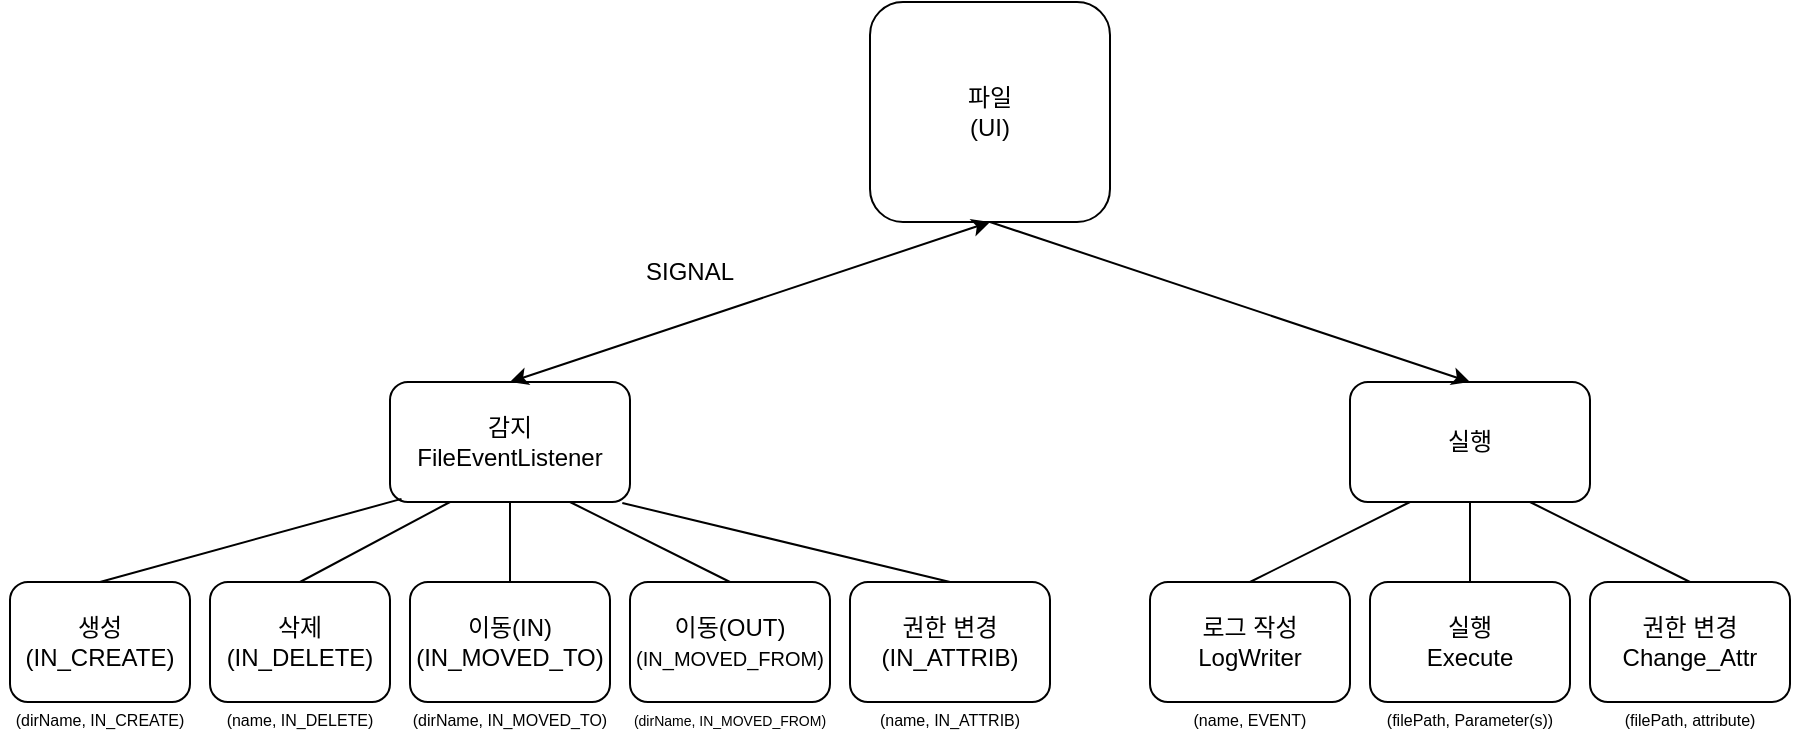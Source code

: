 <mxfile version="24.7.17">
  <diagram id="C5RBs43oDa-KdzZeNtuy" name="Page-1">
    <mxGraphModel dx="945" dy="2195" grid="1" gridSize="10" guides="1" tooltips="1" connect="1" arrows="1" fold="1" page="1" pageScale="1" pageWidth="827" pageHeight="1169" math="0" shadow="0">
      <root>
        <mxCell id="WIyWlLk6GJQsqaUBKTNV-0" />
        <mxCell id="WIyWlLk6GJQsqaUBKTNV-1" parent="WIyWlLk6GJQsqaUBKTNV-0" />
        <mxCell id="bwYw2KyoKcZdkua50ABW-1" value="파일&lt;div&gt;(UI)&lt;/div&gt;" style="rounded=1;whiteSpace=wrap;html=1;" parent="WIyWlLk6GJQsqaUBKTNV-1" vertex="1">
          <mxGeometry x="460" y="200" width="120" height="110" as="geometry" />
        </mxCell>
        <mxCell id="bwYw2KyoKcZdkua50ABW-2" value="감지&lt;div&gt;FileEventListener&lt;/div&gt;" style="rounded=1;whiteSpace=wrap;html=1;" parent="WIyWlLk6GJQsqaUBKTNV-1" vertex="1">
          <mxGeometry x="220" y="390" width="120" height="60" as="geometry" />
        </mxCell>
        <mxCell id="bwYw2KyoKcZdkua50ABW-3" value="실행" style="rounded=1;whiteSpace=wrap;html=1;" parent="WIyWlLk6GJQsqaUBKTNV-1" vertex="1">
          <mxGeometry x="700" y="390" width="120" height="60" as="geometry" />
        </mxCell>
        <mxCell id="bwYw2KyoKcZdkua50ABW-4" value="생성&lt;div&gt;(IN_CREATE)&lt;/div&gt;" style="rounded=1;whiteSpace=wrap;html=1;" parent="WIyWlLk6GJQsqaUBKTNV-1" vertex="1">
          <mxGeometry x="30" y="490" width="90" height="60" as="geometry" />
        </mxCell>
        <mxCell id="bwYw2KyoKcZdkua50ABW-5" value="삭제&lt;br&gt;&lt;div&gt;(IN_DELETE)&lt;/div&gt;" style="rounded=1;whiteSpace=wrap;html=1;" parent="WIyWlLk6GJQsqaUBKTNV-1" vertex="1">
          <mxGeometry x="130" y="490" width="90" height="60" as="geometry" />
        </mxCell>
        <mxCell id="bwYw2KyoKcZdkua50ABW-6" value="이동(IN)&lt;div&gt;(IN_MOVED_TO)&lt;/div&gt;" style="rounded=1;whiteSpace=wrap;html=1;" parent="WIyWlLk6GJQsqaUBKTNV-1" vertex="1">
          <mxGeometry x="230" y="490" width="100" height="60" as="geometry" />
        </mxCell>
        <mxCell id="bwYw2KyoKcZdkua50ABW-7" style="edgeStyle=orthogonalEdgeStyle;rounded=0;orthogonalLoop=1;jettySize=auto;html=1;exitX=0.5;exitY=1;exitDx=0;exitDy=0;" parent="WIyWlLk6GJQsqaUBKTNV-1" source="bwYw2KyoKcZdkua50ABW-5" target="bwYw2KyoKcZdkua50ABW-5" edge="1">
          <mxGeometry relative="1" as="geometry" />
        </mxCell>
        <mxCell id="bwYw2KyoKcZdkua50ABW-8" value="권한 변경&lt;div&gt;(IN_ATTRIB)&lt;/div&gt;" style="rounded=1;whiteSpace=wrap;html=1;" parent="WIyWlLk6GJQsqaUBKTNV-1" vertex="1">
          <mxGeometry x="450" y="490" width="100" height="60" as="geometry" />
        </mxCell>
        <mxCell id="bwYw2KyoKcZdkua50ABW-14" value="" style="endArrow=classic;startArrow=classic;html=1;rounded=0;exitX=0.5;exitY=0;exitDx=0;exitDy=0;entryX=0.5;entryY=1;entryDx=0;entryDy=0;" parent="WIyWlLk6GJQsqaUBKTNV-1" source="bwYw2KyoKcZdkua50ABW-2" target="bwYw2KyoKcZdkua50ABW-1" edge="1">
          <mxGeometry width="50" height="50" relative="1" as="geometry">
            <mxPoint x="330" y="340" as="sourcePoint" />
            <mxPoint x="380" y="290" as="targetPoint" />
          </mxGeometry>
        </mxCell>
        <mxCell id="bwYw2KyoKcZdkua50ABW-15" value="" style="endArrow=none;html=1;rounded=0;exitX=0.5;exitY=0;exitDx=0;exitDy=0;entryX=0.048;entryY=0.974;entryDx=0;entryDy=0;entryPerimeter=0;" parent="WIyWlLk6GJQsqaUBKTNV-1" source="bwYw2KyoKcZdkua50ABW-4" target="bwYw2KyoKcZdkua50ABW-2" edge="1">
          <mxGeometry width="50" height="50" relative="1" as="geometry">
            <mxPoint x="330" y="410" as="sourcePoint" />
            <mxPoint x="170" y="450" as="targetPoint" />
          </mxGeometry>
        </mxCell>
        <mxCell id="bwYw2KyoKcZdkua50ABW-16" value="" style="endArrow=none;html=1;rounded=0;exitX=0.5;exitY=0;exitDx=0;exitDy=0;entryX=0.5;entryY=1;entryDx=0;entryDy=0;" parent="WIyWlLk6GJQsqaUBKTNV-1" source="bwYw2KyoKcZdkua50ABW-6" target="bwYw2KyoKcZdkua50ABW-2" edge="1">
          <mxGeometry width="50" height="50" relative="1" as="geometry">
            <mxPoint x="85" y="500" as="sourcePoint" />
            <mxPoint x="315" y="450" as="targetPoint" />
          </mxGeometry>
        </mxCell>
        <mxCell id="bwYw2KyoKcZdkua50ABW-17" value="" style="endArrow=none;html=1;rounded=0;exitX=0.5;exitY=0;exitDx=0;exitDy=0;entryX=0.25;entryY=1;entryDx=0;entryDy=0;" parent="WIyWlLk6GJQsqaUBKTNV-1" source="bwYw2KyoKcZdkua50ABW-5" target="bwYw2KyoKcZdkua50ABW-2" edge="1">
          <mxGeometry width="50" height="50" relative="1" as="geometry">
            <mxPoint x="95" y="510" as="sourcePoint" />
            <mxPoint x="190" y="470" as="targetPoint" />
          </mxGeometry>
        </mxCell>
        <mxCell id="bwYw2KyoKcZdkua50ABW-18" value="" style="endArrow=none;html=1;rounded=0;exitX=0.5;exitY=0;exitDx=0;exitDy=0;entryX=0.968;entryY=1.008;entryDx=0;entryDy=0;entryPerimeter=0;" parent="WIyWlLk6GJQsqaUBKTNV-1" source="bwYw2KyoKcZdkua50ABW-8" target="bwYw2KyoKcZdkua50ABW-2" edge="1">
          <mxGeometry width="50" height="50" relative="1" as="geometry">
            <mxPoint x="105" y="520" as="sourcePoint" />
            <mxPoint x="200" y="480" as="targetPoint" />
          </mxGeometry>
        </mxCell>
        <mxCell id="bwYw2KyoKcZdkua50ABW-20" value="실행&lt;div&gt;Execute&lt;/div&gt;" style="rounded=1;whiteSpace=wrap;html=1;" parent="WIyWlLk6GJQsqaUBKTNV-1" vertex="1">
          <mxGeometry x="710" y="490" width="100" height="60" as="geometry" />
        </mxCell>
        <mxCell id="bwYw2KyoKcZdkua50ABW-21" value="&lt;div&gt;로그 작성&lt;/div&gt;&lt;div&gt;LogWriter&lt;/div&gt;" style="rounded=1;whiteSpace=wrap;html=1;" parent="WIyWlLk6GJQsqaUBKTNV-1" vertex="1">
          <mxGeometry x="600" y="490" width="100" height="60" as="geometry" />
        </mxCell>
        <mxCell id="bwYw2KyoKcZdkua50ABW-22" value="" style="endArrow=none;html=1;rounded=0;exitX=0.5;exitY=0;exitDx=0;exitDy=0;entryX=0.25;entryY=1;entryDx=0;entryDy=0;" parent="WIyWlLk6GJQsqaUBKTNV-1" source="bwYw2KyoKcZdkua50ABW-21" target="bwYw2KyoKcZdkua50ABW-3" edge="1">
          <mxGeometry width="50" height="50" relative="1" as="geometry">
            <mxPoint x="440" y="410" as="sourcePoint" />
            <mxPoint x="490" y="360" as="targetPoint" />
          </mxGeometry>
        </mxCell>
        <mxCell id="bwYw2KyoKcZdkua50ABW-24" value="권한 변경&lt;div&gt;Change_Attr&lt;/div&gt;" style="rounded=1;whiteSpace=wrap;html=1;" parent="WIyWlLk6GJQsqaUBKTNV-1" vertex="1">
          <mxGeometry x="820" y="490" width="100" height="60" as="geometry" />
        </mxCell>
        <mxCell id="bwYw2KyoKcZdkua50ABW-25" value="" style="endArrow=none;html=1;rounded=0;exitX=0.5;exitY=0;exitDx=0;exitDy=0;entryX=0.5;entryY=1;entryDx=0;entryDy=0;" parent="WIyWlLk6GJQsqaUBKTNV-1" source="bwYw2KyoKcZdkua50ABW-20" target="bwYw2KyoKcZdkua50ABW-3" edge="1">
          <mxGeometry width="50" height="50" relative="1" as="geometry">
            <mxPoint x="660" y="500" as="sourcePoint" />
            <mxPoint x="740" y="460" as="targetPoint" />
          </mxGeometry>
        </mxCell>
        <mxCell id="bwYw2KyoKcZdkua50ABW-26" value="" style="endArrow=none;html=1;rounded=0;exitX=0.5;exitY=0;exitDx=0;exitDy=0;entryX=0.75;entryY=1;entryDx=0;entryDy=0;" parent="WIyWlLk6GJQsqaUBKTNV-1" source="bwYw2KyoKcZdkua50ABW-24" target="bwYw2KyoKcZdkua50ABW-3" edge="1">
          <mxGeometry width="50" height="50" relative="1" as="geometry">
            <mxPoint x="770" y="500" as="sourcePoint" />
            <mxPoint x="770" y="460" as="targetPoint" />
          </mxGeometry>
        </mxCell>
        <mxCell id="bwYw2KyoKcZdkua50ABW-27" value="" style="endArrow=classic;html=1;rounded=0;entryX=0.5;entryY=0;entryDx=0;entryDy=0;exitX=0.5;exitY=1;exitDx=0;exitDy=0;" parent="WIyWlLk6GJQsqaUBKTNV-1" source="bwYw2KyoKcZdkua50ABW-1" target="bwYw2KyoKcZdkua50ABW-3" edge="1">
          <mxGeometry width="50" height="50" relative="1" as="geometry">
            <mxPoint x="330" y="410" as="sourcePoint" />
            <mxPoint x="380" y="360" as="targetPoint" />
          </mxGeometry>
        </mxCell>
        <mxCell id="bwYw2KyoKcZdkua50ABW-28" value="SIGNAL" style="text;html=1;align=center;verticalAlign=middle;whiteSpace=wrap;rounded=0;" parent="WIyWlLk6GJQsqaUBKTNV-1" vertex="1">
          <mxGeometry x="340" y="320" width="60" height="30" as="geometry" />
        </mxCell>
        <mxCell id="bwYw2KyoKcZdkua50ABW-31" value="&lt;font style=&quot;font-size: 8px;&quot;&gt;(dirName, IN_CREATE)&lt;/font&gt;" style="text;html=1;align=center;verticalAlign=middle;whiteSpace=wrap;rounded=0;" parent="WIyWlLk6GJQsqaUBKTNV-1" vertex="1">
          <mxGeometry x="25" y="550" width="100" height="15" as="geometry" />
        </mxCell>
        <mxCell id="bwYw2KyoKcZdkua50ABW-33" value="&lt;font style=&quot;font-size: 8px;&quot;&gt;(name, IN_DELETE)&lt;/font&gt;" style="text;html=1;align=center;verticalAlign=middle;whiteSpace=wrap;rounded=0;" parent="WIyWlLk6GJQsqaUBKTNV-1" vertex="1">
          <mxGeometry x="125" y="550" width="100" height="15" as="geometry" />
        </mxCell>
        <mxCell id="bwYw2KyoKcZdkua50ABW-35" value="&lt;font style=&quot;font-size: 8px;&quot;&gt;(dirName, IN_MOVED_TO)&lt;/font&gt;" style="text;html=1;align=center;verticalAlign=middle;whiteSpace=wrap;rounded=0;" parent="WIyWlLk6GJQsqaUBKTNV-1" vertex="1">
          <mxGeometry x="230" y="550" width="100" height="15" as="geometry" />
        </mxCell>
        <mxCell id="bwYw2KyoKcZdkua50ABW-36" value="&lt;font style=&quot;font-size: 8px;&quot;&gt;(name, IN_ATTRIB)&lt;/font&gt;" style="text;html=1;align=center;verticalAlign=middle;whiteSpace=wrap;rounded=0;" parent="WIyWlLk6GJQsqaUBKTNV-1" vertex="1">
          <mxGeometry x="450" y="550" width="100" height="15" as="geometry" />
        </mxCell>
        <mxCell id="bwYw2KyoKcZdkua50ABW-37" value="&lt;font&gt;이동(OUT)&lt;/font&gt;&lt;div&gt;&lt;font style=&quot;font-size: 10px;&quot;&gt;(IN_MOVED_FROM)&lt;/font&gt;&lt;/div&gt;" style="rounded=1;whiteSpace=wrap;html=1;" parent="WIyWlLk6GJQsqaUBKTNV-1" vertex="1">
          <mxGeometry x="340" y="490" width="100" height="60" as="geometry" />
        </mxCell>
        <mxCell id="bwYw2KyoKcZdkua50ABW-38" value="" style="endArrow=none;html=1;rounded=0;exitX=0.5;exitY=0;exitDx=0;exitDy=0;entryX=0.75;entryY=1;entryDx=0;entryDy=0;" parent="WIyWlLk6GJQsqaUBKTNV-1" source="bwYw2KyoKcZdkua50ABW-37" target="bwYw2KyoKcZdkua50ABW-2" edge="1">
          <mxGeometry width="50" height="50" relative="1" as="geometry">
            <mxPoint x="290" y="500" as="sourcePoint" />
            <mxPoint x="290" y="460" as="targetPoint" />
          </mxGeometry>
        </mxCell>
        <mxCell id="bwYw2KyoKcZdkua50ABW-39" value="&lt;font style=&quot;font-size: 7px;&quot;&gt;(dirName, IN_MOVED_FROM)&lt;/font&gt;" style="text;html=1;align=center;verticalAlign=middle;whiteSpace=wrap;rounded=0;" parent="WIyWlLk6GJQsqaUBKTNV-1" vertex="1">
          <mxGeometry x="340" y="550" width="100" height="15" as="geometry" />
        </mxCell>
        <mxCell id="bwYw2KyoKcZdkua50ABW-40" value="&lt;font style=&quot;font-size: 8px;&quot;&gt;(name, EVENT)&lt;/font&gt;" style="text;html=1;align=center;verticalAlign=middle;whiteSpace=wrap;rounded=0;" parent="WIyWlLk6GJQsqaUBKTNV-1" vertex="1">
          <mxGeometry x="600" y="550" width="100" height="15" as="geometry" />
        </mxCell>
        <mxCell id="bwYw2KyoKcZdkua50ABW-41" value="&lt;font style=&quot;font-size: 8px;&quot;&gt;(filePath, Parameter(s))&lt;/font&gt;" style="text;html=1;align=center;verticalAlign=middle;whiteSpace=wrap;rounded=0;" parent="WIyWlLk6GJQsqaUBKTNV-1" vertex="1">
          <mxGeometry x="710" y="550" width="100" height="15" as="geometry" />
        </mxCell>
        <mxCell id="bwYw2KyoKcZdkua50ABW-42" value="&lt;font style=&quot;font-size: 8px;&quot;&gt;(filePath, attribute)&lt;/font&gt;" style="text;html=1;align=center;verticalAlign=middle;whiteSpace=wrap;rounded=0;" parent="WIyWlLk6GJQsqaUBKTNV-1" vertex="1">
          <mxGeometry x="820" y="550" width="100" height="15" as="geometry" />
        </mxCell>
      </root>
    </mxGraphModel>
  </diagram>
</mxfile>

